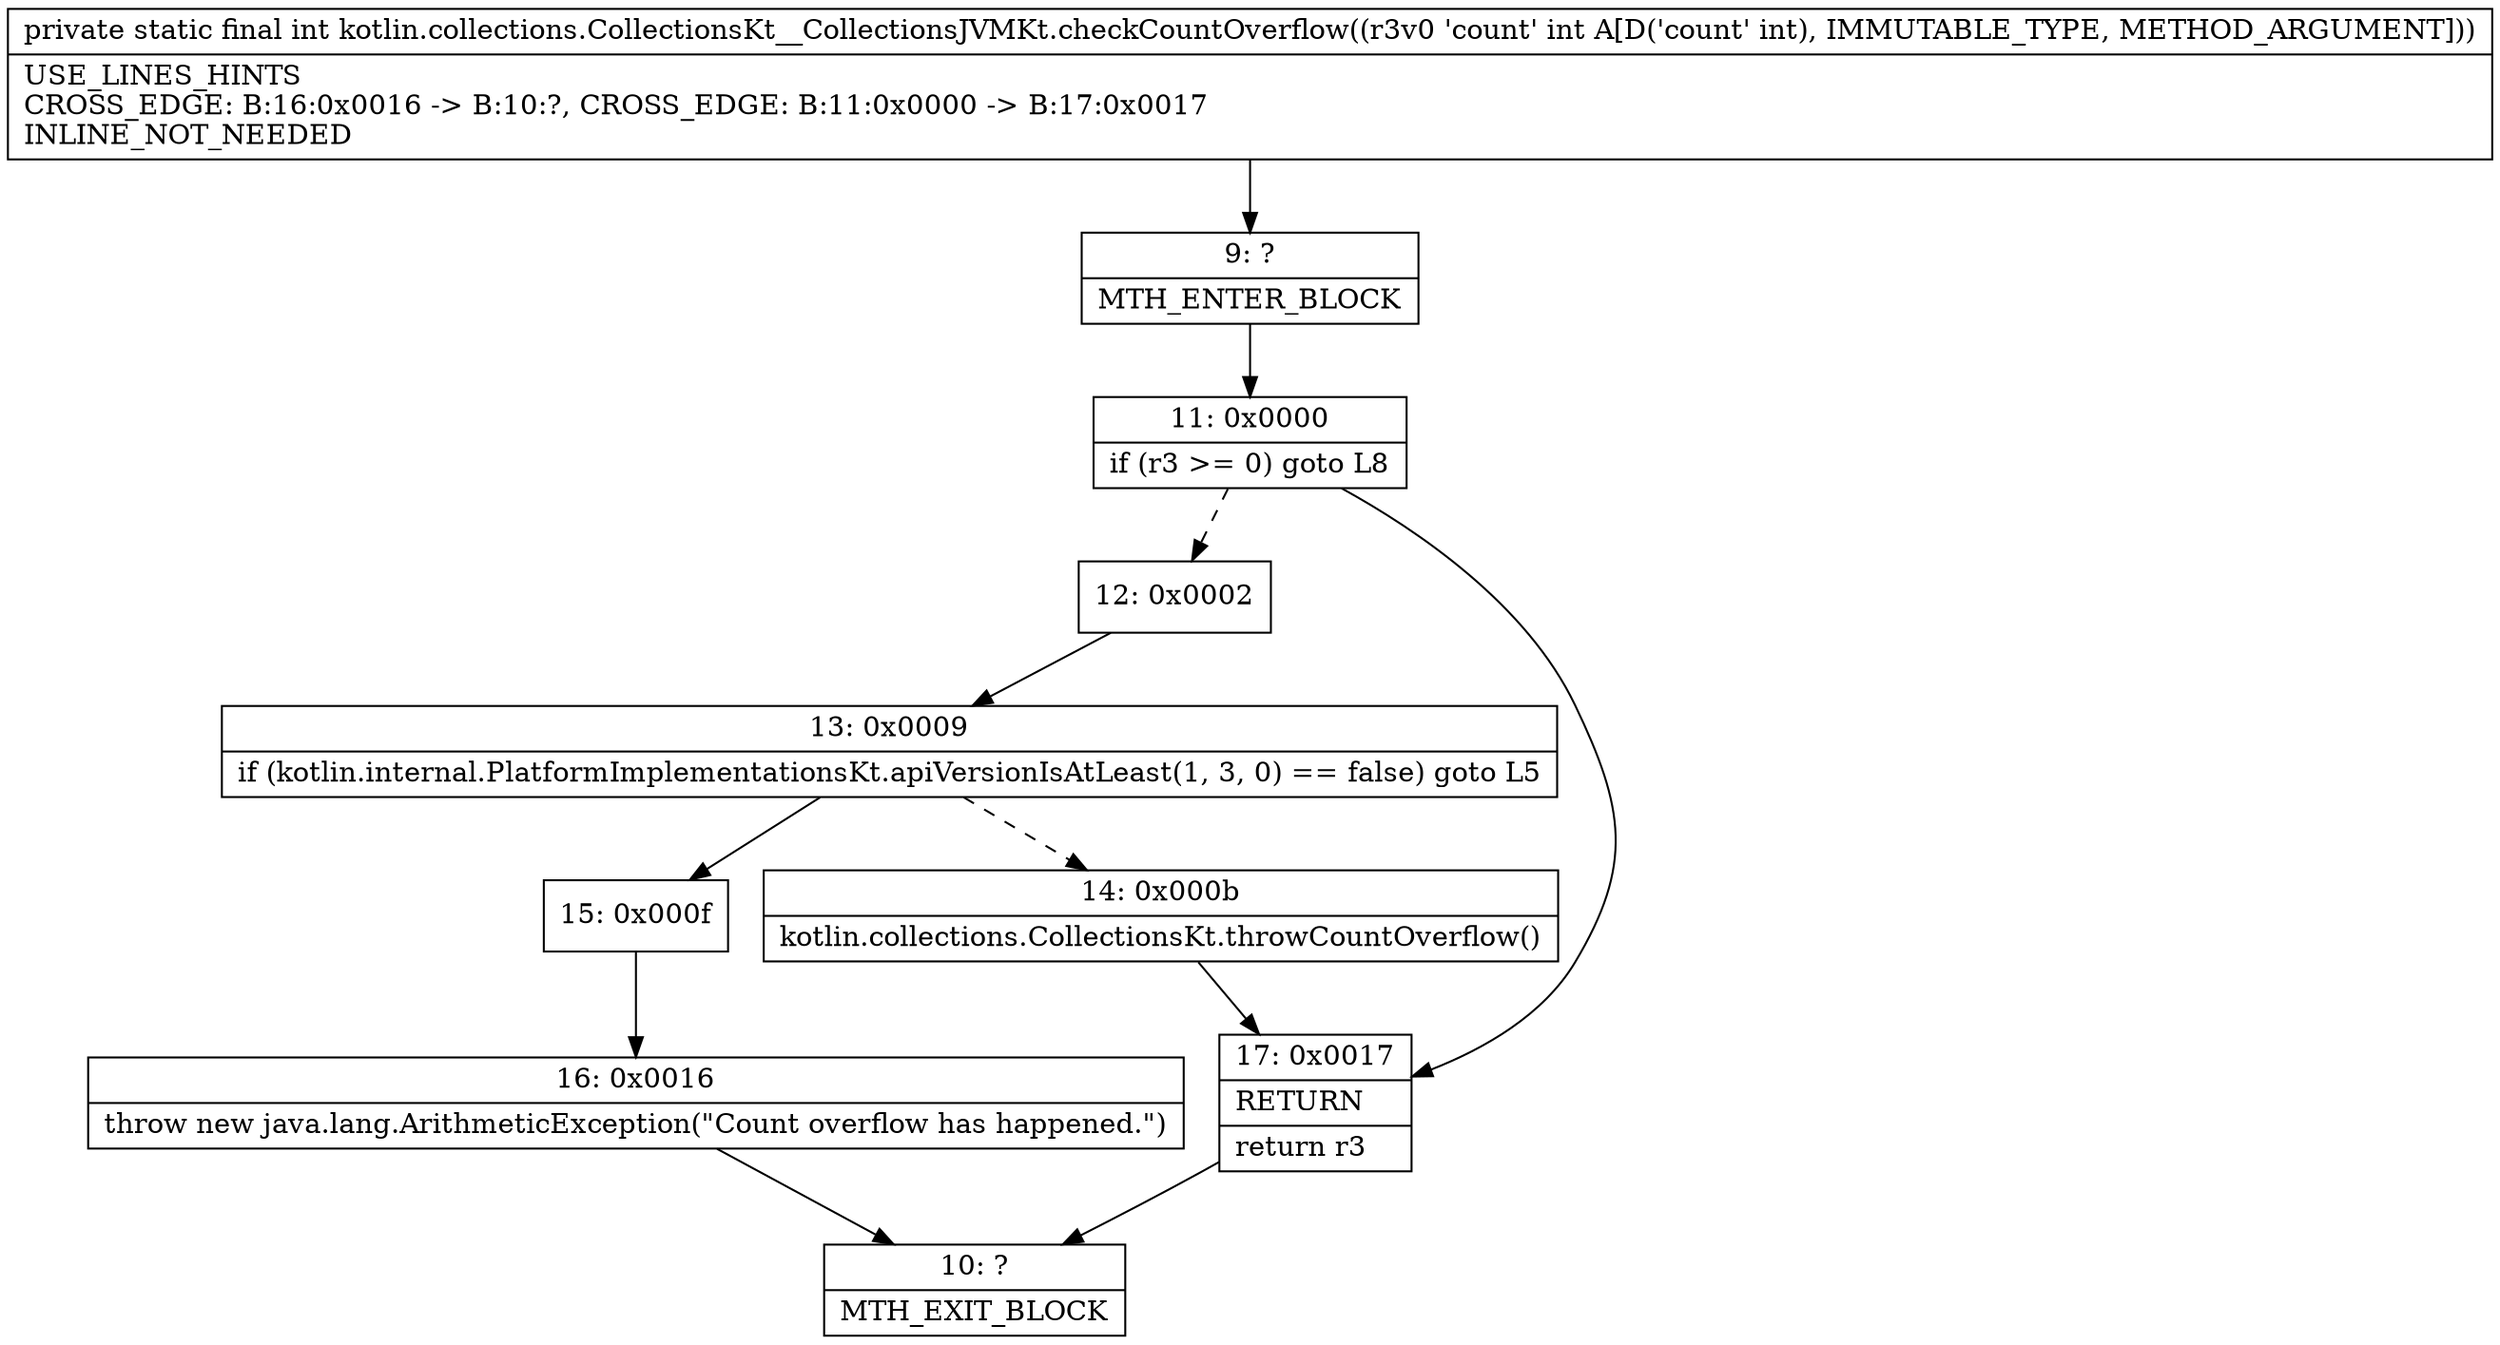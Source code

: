 digraph "CFG forkotlin.collections.CollectionsKt__CollectionsJVMKt.checkCountOverflow(I)I" {
Node_9 [shape=record,label="{9\:\ ?|MTH_ENTER_BLOCK\l}"];
Node_11 [shape=record,label="{11\:\ 0x0000|if (r3 \>= 0) goto L8\l}"];
Node_12 [shape=record,label="{12\:\ 0x0002}"];
Node_13 [shape=record,label="{13\:\ 0x0009|if (kotlin.internal.PlatformImplementationsKt.apiVersionIsAtLeast(1, 3, 0) == false) goto L5\l}"];
Node_14 [shape=record,label="{14\:\ 0x000b|kotlin.collections.CollectionsKt.throwCountOverflow()\l}"];
Node_15 [shape=record,label="{15\:\ 0x000f}"];
Node_16 [shape=record,label="{16\:\ 0x0016|throw new java.lang.ArithmeticException(\"Count overflow has happened.\")\l}"];
Node_10 [shape=record,label="{10\:\ ?|MTH_EXIT_BLOCK\l}"];
Node_17 [shape=record,label="{17\:\ 0x0017|RETURN\l|return r3\l}"];
MethodNode[shape=record,label="{private static final int kotlin.collections.CollectionsKt__CollectionsJVMKt.checkCountOverflow((r3v0 'count' int A[D('count' int), IMMUTABLE_TYPE, METHOD_ARGUMENT]))  | USE_LINES_HINTS\lCROSS_EDGE: B:16:0x0016 \-\> B:10:?, CROSS_EDGE: B:11:0x0000 \-\> B:17:0x0017\lINLINE_NOT_NEEDED\l}"];
MethodNode -> Node_9;Node_9 -> Node_11;
Node_11 -> Node_12[style=dashed];
Node_11 -> Node_17;
Node_12 -> Node_13;
Node_13 -> Node_14[style=dashed];
Node_13 -> Node_15;
Node_14 -> Node_17;
Node_15 -> Node_16;
Node_16 -> Node_10;
Node_17 -> Node_10;
}

